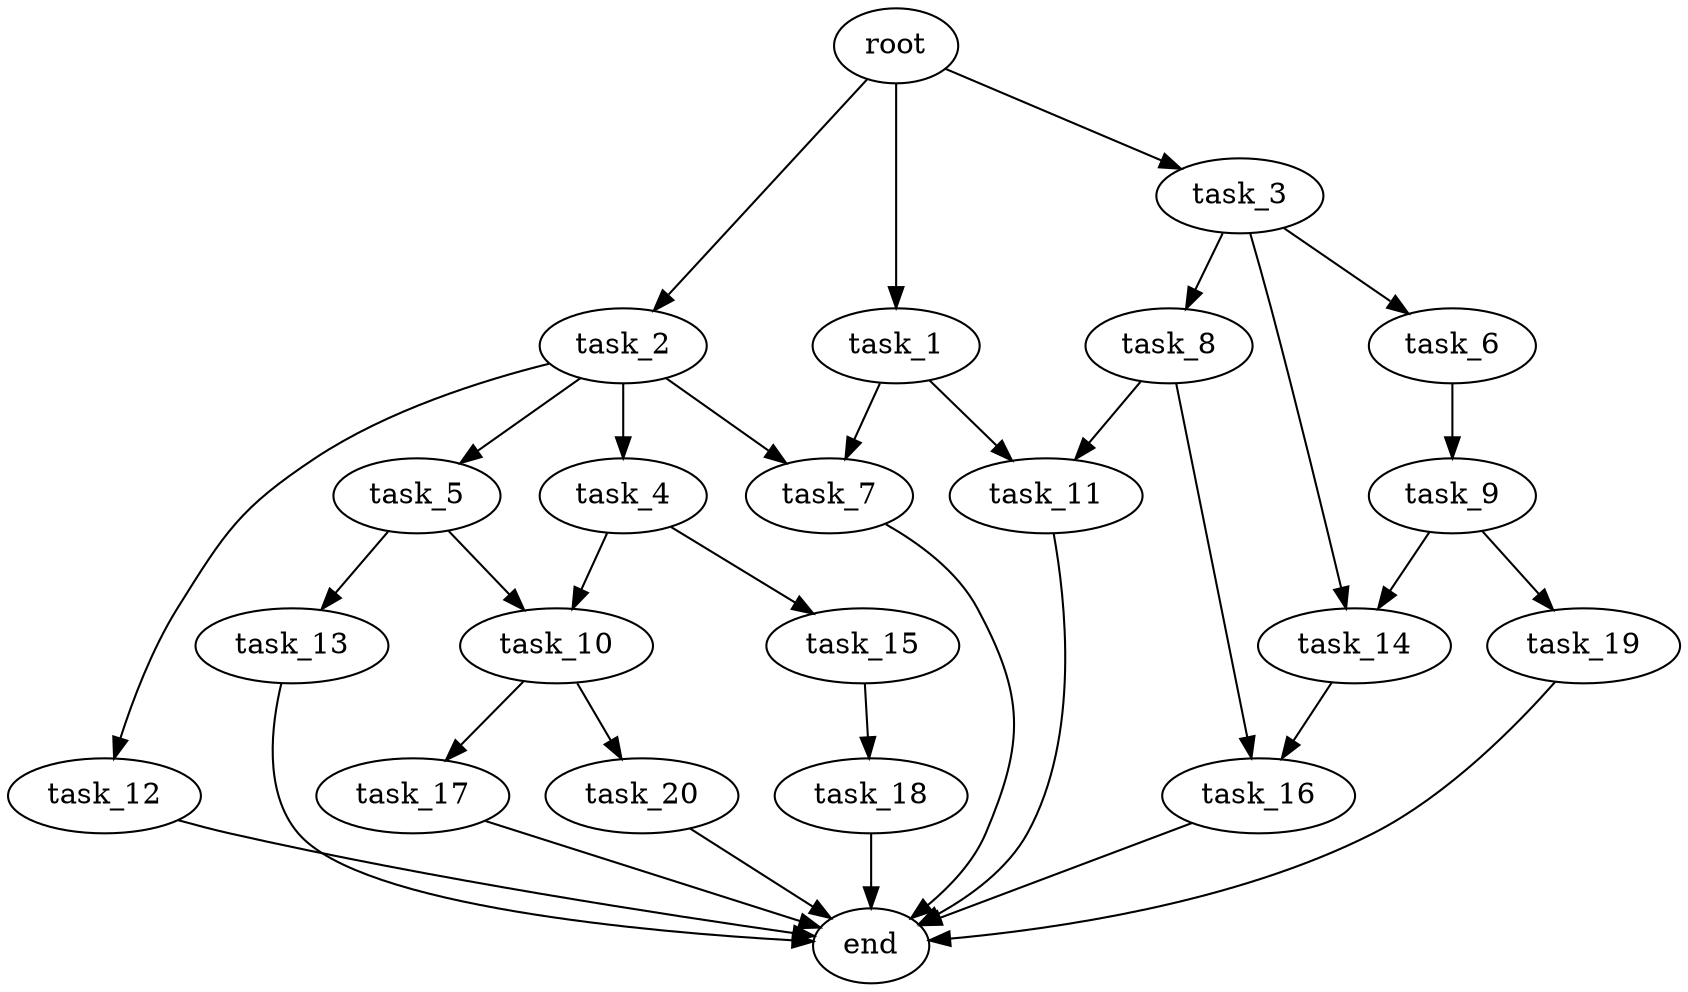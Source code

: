 digraph G {
  root [size="0.000000e+00"];
  task_1 [size="4.225199e+10"];
  task_2 [size="6.131730e+10"];
  task_3 [size="5.464121e+09"];
  task_4 [size="5.170180e+10"];
  task_5 [size="1.423254e+10"];
  task_6 [size="8.299105e+10"];
  task_7 [size="4.517529e+10"];
  task_8 [size="7.226745e+10"];
  task_9 [size="1.132603e+10"];
  task_10 [size="7.787533e+10"];
  task_11 [size="9.378487e+10"];
  task_12 [size="6.961445e+10"];
  task_13 [size="1.353931e+10"];
  task_14 [size="4.136179e+10"];
  task_15 [size="4.509408e+10"];
  task_16 [size="1.789607e+10"];
  task_17 [size="5.903564e+10"];
  task_18 [size="7.126631e+10"];
  task_19 [size="2.020118e+10"];
  task_20 [size="4.547377e+10"];
  end [size="0.000000e+00"];

  root -> task_1 [size="1.000000e-12"];
  root -> task_2 [size="1.000000e-12"];
  root -> task_3 [size="1.000000e-12"];
  task_1 -> task_7 [size="2.258765e+08"];
  task_1 -> task_11 [size="4.689243e+08"];
  task_2 -> task_4 [size="5.170180e+08"];
  task_2 -> task_5 [size="1.423254e+08"];
  task_2 -> task_7 [size="2.258765e+08"];
  task_2 -> task_12 [size="6.961445e+08"];
  task_3 -> task_6 [size="8.299105e+08"];
  task_3 -> task_8 [size="7.226745e+08"];
  task_3 -> task_14 [size="2.068090e+08"];
  task_4 -> task_10 [size="3.893766e+08"];
  task_4 -> task_15 [size="4.509408e+08"];
  task_5 -> task_10 [size="3.893766e+08"];
  task_5 -> task_13 [size="1.353931e+08"];
  task_6 -> task_9 [size="1.132603e+08"];
  task_7 -> end [size="1.000000e-12"];
  task_8 -> task_11 [size="4.689243e+08"];
  task_8 -> task_16 [size="8.948035e+07"];
  task_9 -> task_14 [size="2.068090e+08"];
  task_9 -> task_19 [size="2.020118e+08"];
  task_10 -> task_17 [size="5.903564e+08"];
  task_10 -> task_20 [size="4.547377e+08"];
  task_11 -> end [size="1.000000e-12"];
  task_12 -> end [size="1.000000e-12"];
  task_13 -> end [size="1.000000e-12"];
  task_14 -> task_16 [size="8.948035e+07"];
  task_15 -> task_18 [size="7.126631e+08"];
  task_16 -> end [size="1.000000e-12"];
  task_17 -> end [size="1.000000e-12"];
  task_18 -> end [size="1.000000e-12"];
  task_19 -> end [size="1.000000e-12"];
  task_20 -> end [size="1.000000e-12"];
}
